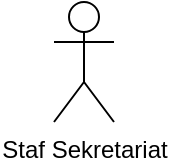 <mxfile version="20.8.16" type="github"><diagram name="Page-1" id="bLTI692i0d68UO6NP8W0"><mxGraphModel dx="1434" dy="788" grid="1" gridSize="10" guides="1" tooltips="1" connect="1" arrows="1" fold="1" page="1" pageScale="1" pageWidth="850" pageHeight="1100" math="0" shadow="0"><root><mxCell id="0"/><mxCell id="1" parent="0"/><mxCell id="eRFqwbBe9Qlbcm2T6zgd-1" value="Staf Sekretariat" style="shape=umlActor;verticalLabelPosition=bottom;verticalAlign=top;html=1;outlineConnect=0;" vertex="1" parent="1"><mxGeometry x="130" y="270" width="30" height="60" as="geometry"/></mxCell></root></mxGraphModel></diagram></mxfile>